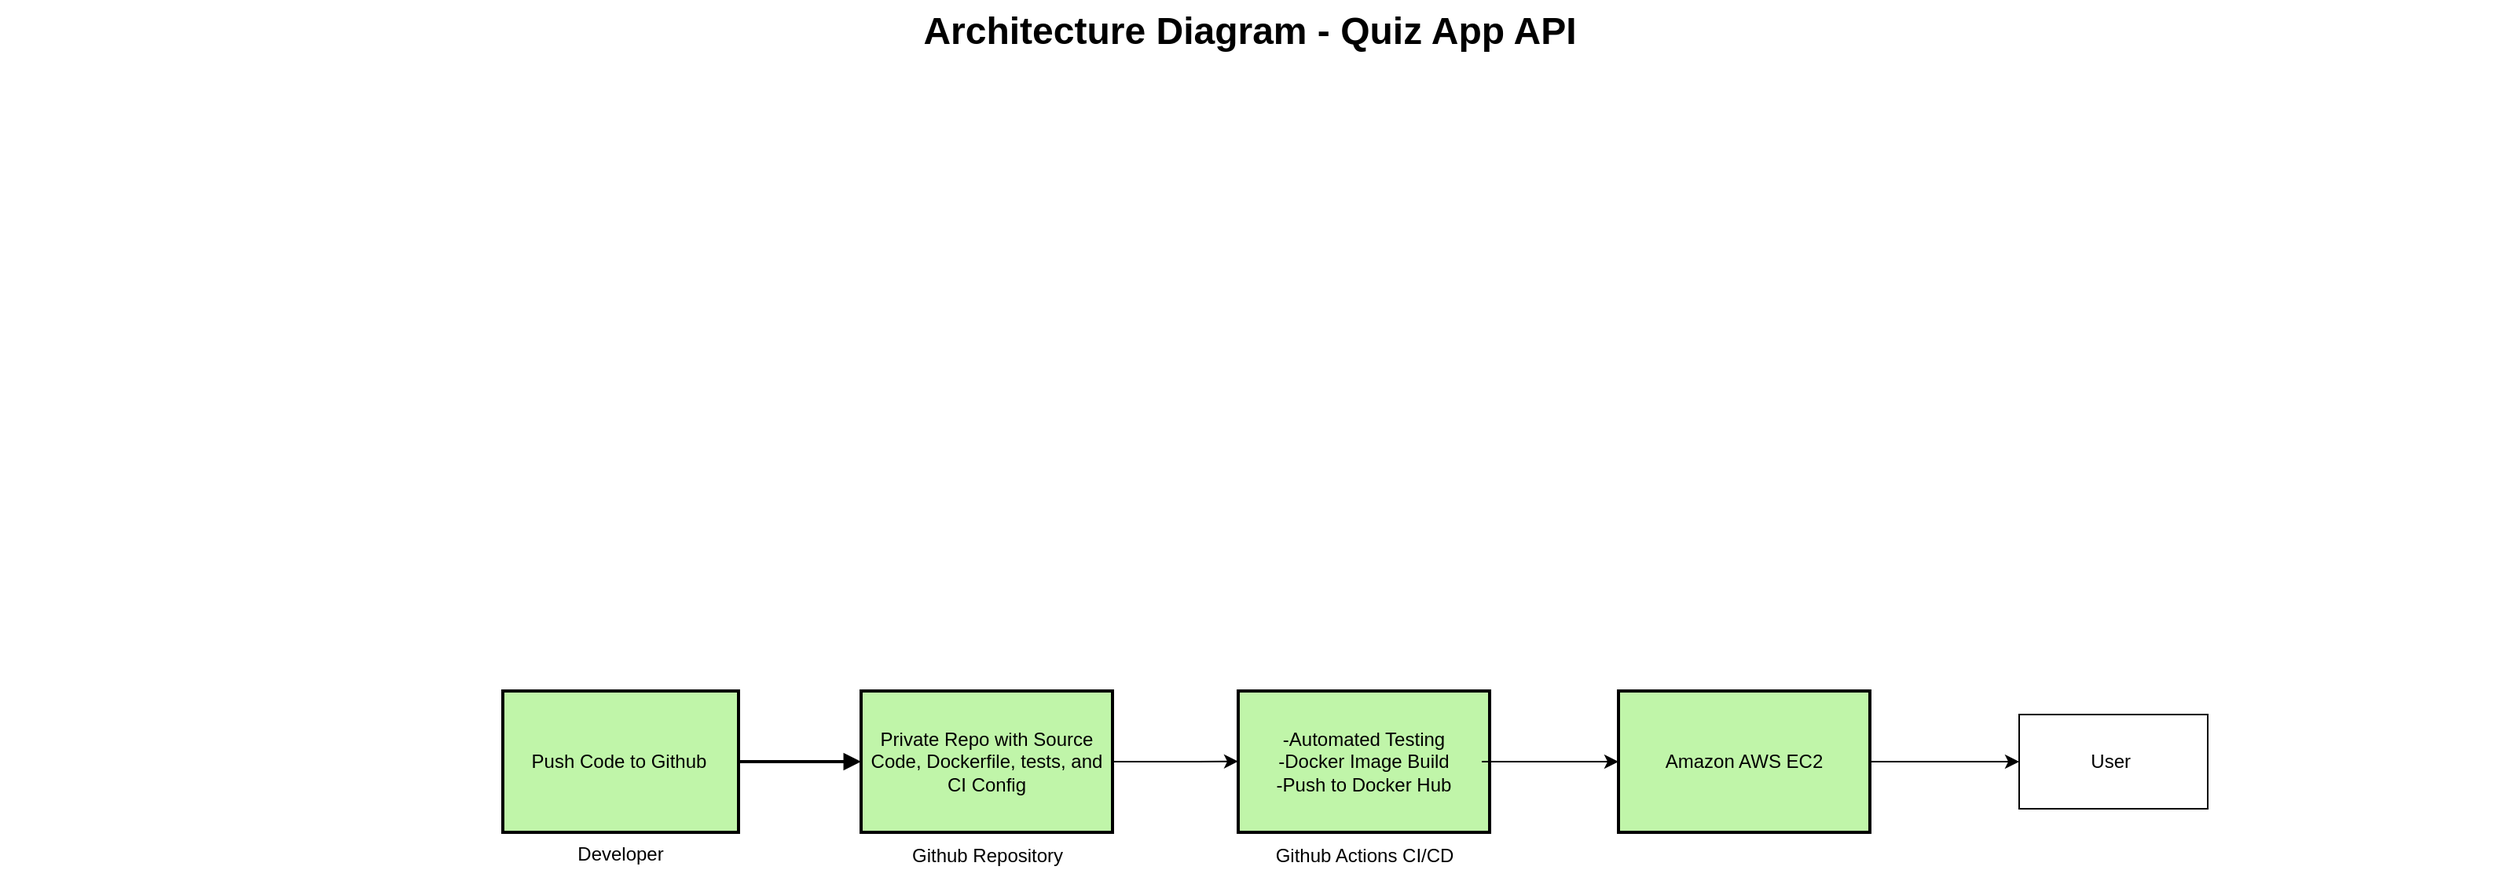 <mxfile version="26.1.1">
  <diagram name="Page-1" id="74b105a0-9070-1c63-61bc-23e55f88626e">
    <mxGraphModel dx="1793" dy="1134" grid="1" gridSize="10" guides="1" tooltips="1" connect="1" arrows="1" fold="1" page="1" pageScale="1.5" pageWidth="1169" pageHeight="826" background="none" math="0" shadow="0">
      <root>
        <mxCell id="0" style=";html=1;" />
        <mxCell id="1" style=";html=1;" parent="0" />
        <mxCell id="10b056a9c633e61c-17" style="edgeStyle=orthogonalEdgeStyle;rounded=0;html=1;endArrow=block;endFill=1;jettySize=auto;orthogonalLoop=1;strokeWidth=2;startArrow=none;startFill=0;entryX=0;entryY=0.5;entryDx=0;entryDy=0;" parent="1" source="10b056a9c633e61c-4" target="hPG3qIheKun2OKlIEsBx-3" edge="1">
          <mxGeometry relative="1" as="geometry">
            <mxPoint x="610" y="525" as="targetPoint" />
          </mxGeometry>
        </mxCell>
        <mxCell id="10b056a9c633e61c-4" value="Developer" style="strokeWidth=2;dashed=0;align=center;fontSize=12;shape=rect;verticalLabelPosition=bottom;verticalAlign=top;fillColor=#c0f5a9" parent="1" vertex="1">
          <mxGeometry x="400" y="480" width="150" height="90" as="geometry" />
        </mxCell>
        <mxCell id="10b056a9c633e61c-30" value="Architecture Diagram - Quiz App API" style="text;strokeColor=none;fillColor=none;html=1;fontSize=24;fontStyle=1;verticalAlign=middle;align=center;" parent="1" vertex="1">
          <mxGeometry x="80" y="40" width="1590" height="40" as="geometry" />
        </mxCell>
        <mxCell id="hPG3qIheKun2OKlIEsBx-2" value="Push Code to Github" style="text;html=1;align=center;verticalAlign=middle;whiteSpace=wrap;rounded=0;" vertex="1" parent="1">
          <mxGeometry x="400" y="480" width="148" height="90" as="geometry" />
        </mxCell>
        <mxCell id="hPG3qIheKun2OKlIEsBx-3" value="" style="strokeWidth=2;dashed=0;align=center;fontSize=12;shape=rect;verticalLabelPosition=bottom;verticalAlign=top;fillColor=#c0f5a9" vertex="1" parent="1">
          <mxGeometry x="628" y="480" width="160" height="90" as="geometry" />
        </mxCell>
        <mxCell id="hPG3qIheKun2OKlIEsBx-9" style="edgeStyle=orthogonalEdgeStyle;rounded=0;orthogonalLoop=1;jettySize=auto;html=1;exitX=1;exitY=0.5;exitDx=0;exitDy=0;" edge="1" parent="1" source="hPG3qIheKun2OKlIEsBx-4">
          <mxGeometry relative="1" as="geometry">
            <mxPoint x="868" y="524.833" as="targetPoint" />
          </mxGeometry>
        </mxCell>
        <mxCell id="hPG3qIheKun2OKlIEsBx-4" value="Private Repo with Source Code, Dockerfile, tests, and CI Config" style="text;html=1;align=center;verticalAlign=middle;whiteSpace=wrap;rounded=0;" vertex="1" parent="1">
          <mxGeometry x="628" y="480" width="160" height="90" as="geometry" />
        </mxCell>
        <mxCell id="hPG3qIheKun2OKlIEsBx-8" value="Github Repository" style="text;html=1;align=center;verticalAlign=middle;resizable=0;points=[];autosize=1;strokeColor=none;fillColor=none;" vertex="1" parent="1">
          <mxGeometry x="648" y="570" width="120" height="30" as="geometry" />
        </mxCell>
        <mxCell id="hPG3qIheKun2OKlIEsBx-10" value="" style="strokeWidth=2;dashed=0;align=center;fontSize=12;shape=rect;verticalLabelPosition=bottom;verticalAlign=top;fillColor=#c0f5a9" vertex="1" parent="1">
          <mxGeometry x="868" y="480" width="160" height="90" as="geometry" />
        </mxCell>
        <mxCell id="hPG3qIheKun2OKlIEsBx-14" style="edgeStyle=orthogonalEdgeStyle;rounded=0;orthogonalLoop=1;jettySize=auto;html=1;exitX=1;exitY=0.5;exitDx=0;exitDy=0;entryX=0;entryY=0.5;entryDx=0;entryDy=0;" edge="1" parent="1" source="hPG3qIheKun2OKlIEsBx-11" target="hPG3qIheKun2OKlIEsBx-16">
          <mxGeometry relative="1" as="geometry">
            <mxPoint x="1108" y="524.833" as="targetPoint" />
          </mxGeometry>
        </mxCell>
        <mxCell id="hPG3qIheKun2OKlIEsBx-11" value="-Automated Testing&lt;div&gt;-Docker Image Build&lt;/div&gt;&lt;div&gt;-Push to Docker Hub&lt;/div&gt;" style="text;html=1;align=center;verticalAlign=middle;whiteSpace=wrap;rounded=0;" vertex="1" parent="1">
          <mxGeometry x="873" y="485" width="150" height="80" as="geometry" />
        </mxCell>
        <mxCell id="hPG3qIheKun2OKlIEsBx-12" value="Github Actions CI/CD" style="text;html=1;align=center;verticalAlign=middle;resizable=0;points=[];autosize=1;strokeColor=none;fillColor=none;" vertex="1" parent="1">
          <mxGeometry x="878" y="570" width="140" height="30" as="geometry" />
        </mxCell>
        <mxCell id="hPG3qIheKun2OKlIEsBx-16" value="" style="strokeWidth=2;dashed=0;align=center;fontSize=12;shape=rect;verticalLabelPosition=bottom;verticalAlign=top;fillColor=#c0f5a9" vertex="1" parent="1">
          <mxGeometry x="1110" y="480" width="160" height="90" as="geometry" />
        </mxCell>
        <mxCell id="hPG3qIheKun2OKlIEsBx-21" value="" style="edgeStyle=orthogonalEdgeStyle;rounded=0;orthogonalLoop=1;jettySize=auto;html=1;" edge="1" parent="1" source="hPG3qIheKun2OKlIEsBx-15" target="hPG3qIheKun2OKlIEsBx-20">
          <mxGeometry relative="1" as="geometry" />
        </mxCell>
        <mxCell id="hPG3qIheKun2OKlIEsBx-15" value="Amazon AWS EC2" style="text;html=1;align=center;verticalAlign=middle;whiteSpace=wrap;rounded=0;" vertex="1" parent="1">
          <mxGeometry x="1110" y="480" width="160" height="90" as="geometry" />
        </mxCell>
        <mxCell id="hPG3qIheKun2OKlIEsBx-20" value="User&amp;nbsp;" style="whiteSpace=wrap;html=1;" vertex="1" parent="1">
          <mxGeometry x="1365" y="495" width="120" height="60" as="geometry" />
        </mxCell>
      </root>
    </mxGraphModel>
  </diagram>
</mxfile>
